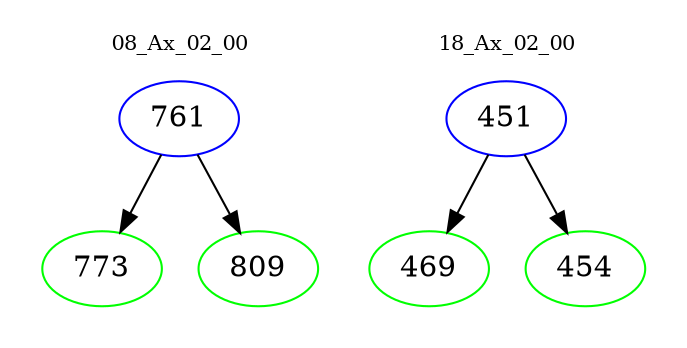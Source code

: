 digraph{
subgraph cluster_0 {
color = white
label = "08_Ax_02_00";
fontsize=10;
T0_761 [label="761", color="blue"]
T0_761 -> T0_773 [color="black"]
T0_773 [label="773", color="green"]
T0_761 -> T0_809 [color="black"]
T0_809 [label="809", color="green"]
}
subgraph cluster_1 {
color = white
label = "18_Ax_02_00";
fontsize=10;
T1_451 [label="451", color="blue"]
T1_451 -> T1_469 [color="black"]
T1_469 [label="469", color="green"]
T1_451 -> T1_454 [color="black"]
T1_454 [label="454", color="green"]
}
}
